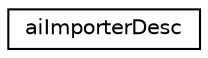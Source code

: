 digraph "Graphical Class Hierarchy"
{
  edge [fontname="Helvetica",fontsize="10",labelfontname="Helvetica",labelfontsize="10"];
  node [fontname="Helvetica",fontsize="10",shape=record];
  rankdir="LR";
  Node1 [label="aiImporterDesc",height=0.2,width=0.4,color="black", fillcolor="white", style="filled",URL="$structai_importer_desc.html"];
}
